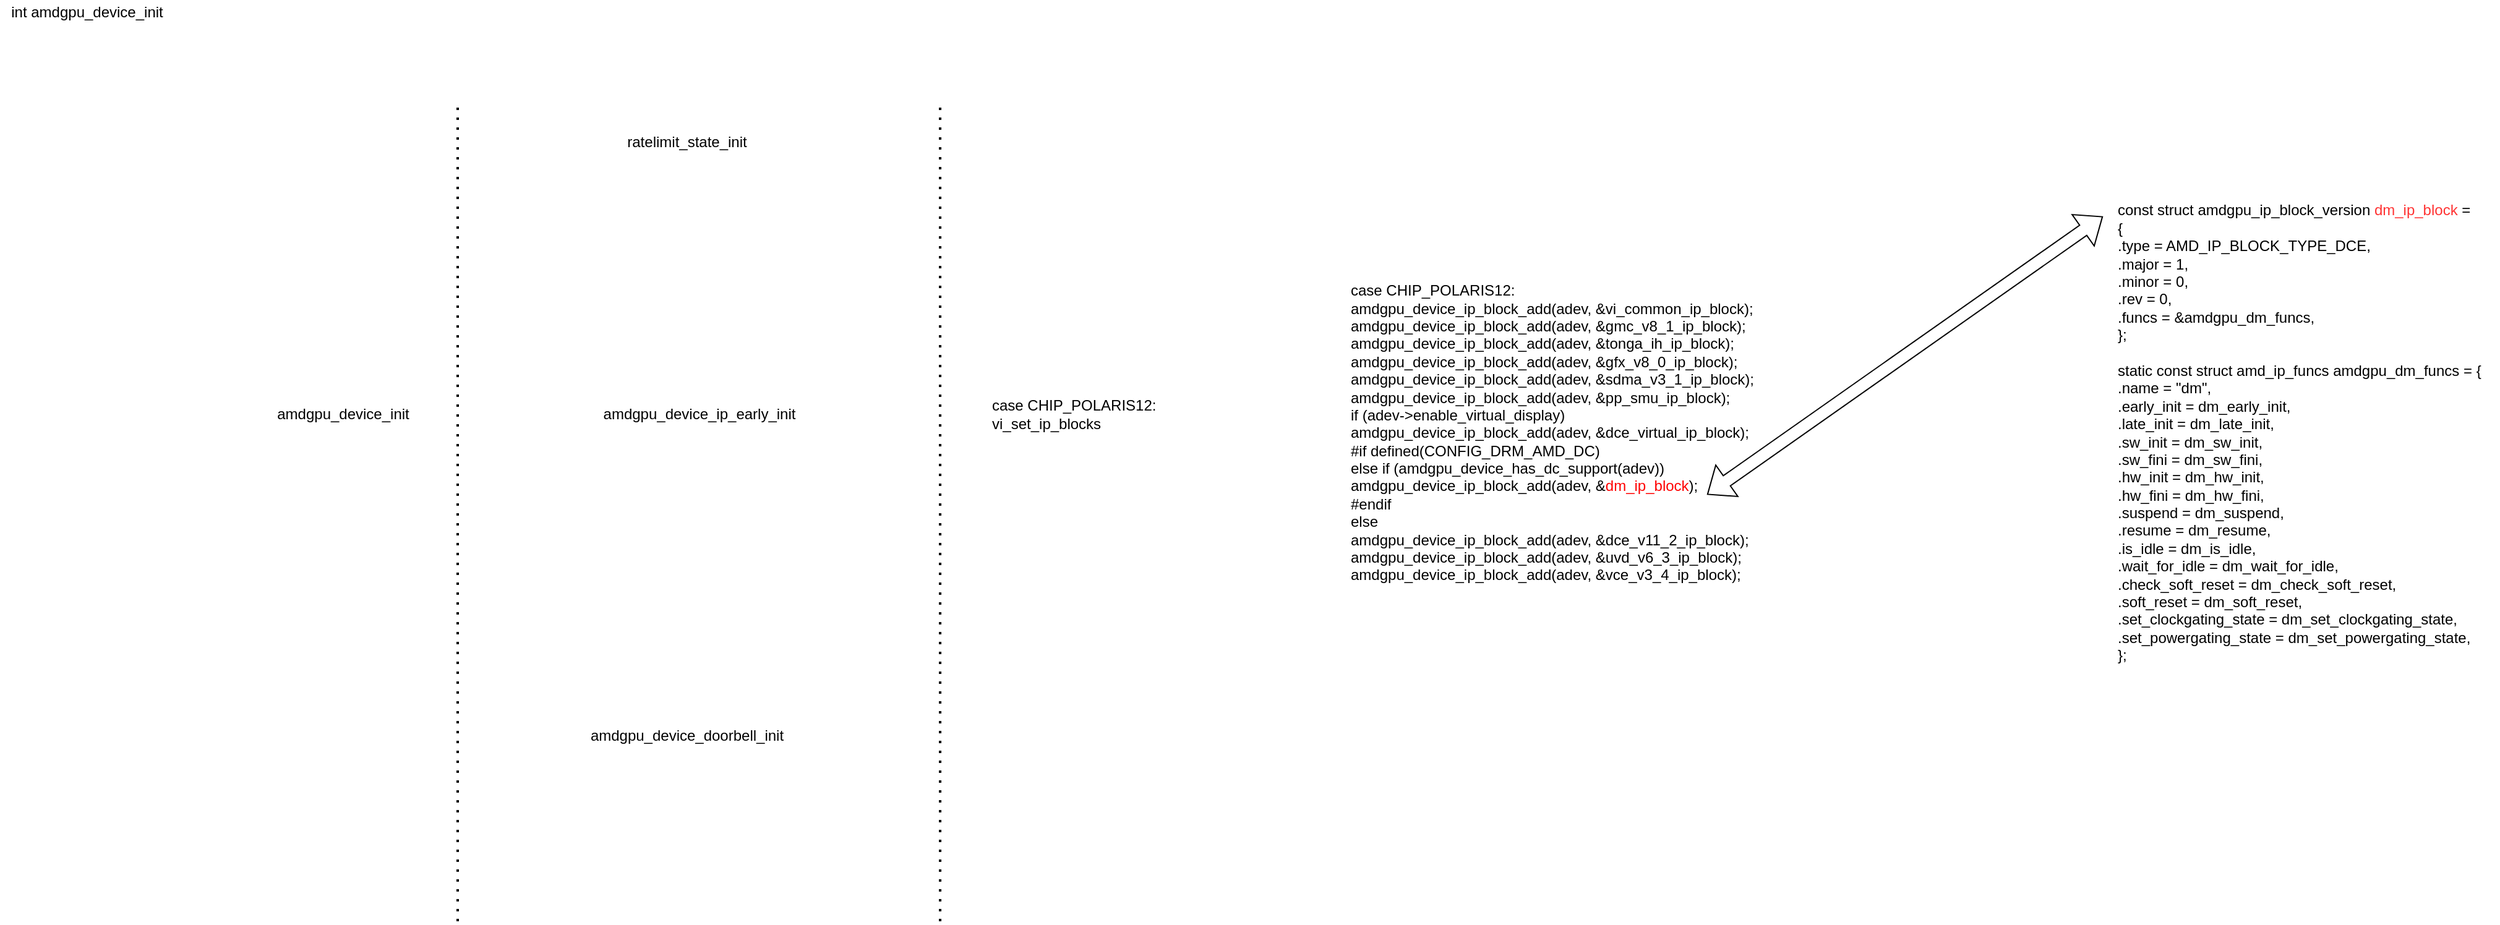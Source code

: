 <mxfile version="17.4.6" type="github">
  <diagram id="hGFMNqmb2zfe9tHskcBW" name="Page-1">
    <mxGraphModel dx="2249" dy="755" grid="1" gridSize="10" guides="1" tooltips="1" connect="1" arrows="1" fold="1" page="1" pageScale="1" pageWidth="827" pageHeight="1169" math="0" shadow="0">
      <root>
        <mxCell id="0" />
        <mxCell id="1" parent="0" />
        <mxCell id="GLmPlQLurBmdkAW1gnxs-1" value="int amdgpu_device_init" style="text;html=1;align=center;verticalAlign=middle;resizable=0;points=[];autosize=1;strokeColor=none;fillColor=none;" vertex="1" parent="1">
          <mxGeometry x="-690" y="115" width="140" height="20" as="geometry" />
        </mxCell>
        <mxCell id="GLmPlQLurBmdkAW1gnxs-2" value="amdgpu_device_init" style="text;html=1;align=center;verticalAlign=middle;resizable=0;points=[];autosize=1;strokeColor=none;fillColor=none;" vertex="1" parent="1">
          <mxGeometry x="-473" y="440" width="120" height="20" as="geometry" />
        </mxCell>
        <mxCell id="GLmPlQLurBmdkAW1gnxs-3" value="amdgpu_device_ip_early_init" style="text;html=1;align=center;verticalAlign=middle;resizable=0;points=[];autosize=1;strokeColor=none;fillColor=none;" vertex="1" parent="1">
          <mxGeometry x="-210" y="440" width="170" height="20" as="geometry" />
        </mxCell>
        <mxCell id="GLmPlQLurBmdkAW1gnxs-4" value="ratelimit_state_init" style="text;html=1;align=center;verticalAlign=middle;resizable=0;points=[];autosize=1;strokeColor=none;fillColor=none;" vertex="1" parent="1">
          <mxGeometry x="-190" y="220" width="110" height="20" as="geometry" />
        </mxCell>
        <mxCell id="GLmPlQLurBmdkAW1gnxs-5" value="amdgpu_device_doorbell_init" style="text;html=1;align=center;verticalAlign=middle;resizable=0;points=[];autosize=1;strokeColor=none;fillColor=none;" vertex="1" parent="1">
          <mxGeometry x="-220" y="700" width="170" height="20" as="geometry" />
        </mxCell>
        <mxCell id="GLmPlQLurBmdkAW1gnxs-7" value="case CHIP_POLARIS12:&lt;br&gt;vi_set_ip_blocks" style="text;html=1;align=left;verticalAlign=middle;resizable=0;points=[];autosize=1;strokeColor=none;fillColor=none;" vertex="1" parent="1">
          <mxGeometry x="110" y="435" width="150" height="30" as="geometry" />
        </mxCell>
        <mxCell id="GLmPlQLurBmdkAW1gnxs-8" value="&lt;div&gt;case CHIP_POLARIS12:&lt;br&gt;&lt;/div&gt;&lt;div&gt;&lt;span&gt;		&lt;/span&gt;amdgpu_device_ip_block_add(adev, &amp;amp;vi_common_ip_block);&lt;/div&gt;&lt;div&gt;&lt;span&gt;		&lt;/span&gt;amdgpu_device_ip_block_add(adev, &amp;amp;gmc_v8_1_ip_block);&lt;/div&gt;&lt;div&gt;&lt;span&gt;		&lt;/span&gt;amdgpu_device_ip_block_add(adev, &amp;amp;tonga_ih_ip_block);&lt;/div&gt;&lt;div&gt;&lt;span&gt;		&lt;/span&gt;amdgpu_device_ip_block_add(adev, &amp;amp;gfx_v8_0_ip_block);&lt;/div&gt;&lt;div&gt;&lt;span&gt;		&lt;/span&gt;amdgpu_device_ip_block_add(adev, &amp;amp;sdma_v3_1_ip_block);&lt;/div&gt;&lt;div&gt;&lt;span&gt;		&lt;/span&gt;amdgpu_device_ip_block_add(adev, &amp;amp;pp_smu_ip_block);&lt;/div&gt;&lt;div&gt;&lt;span&gt;		&lt;/span&gt;if (adev-&amp;gt;enable_virtual_display)&lt;/div&gt;&lt;div&gt;&lt;span&gt;			&lt;/span&gt;amdgpu_device_ip_block_add(adev, &amp;amp;dce_virtual_ip_block);&lt;/div&gt;&lt;div&gt;#if defined(CONFIG_DRM_AMD_DC)&lt;/div&gt;&lt;div&gt;&lt;span&gt;		&lt;/span&gt;else if (amdgpu_device_has_dc_support(adev))&lt;/div&gt;&lt;div&gt;&lt;span&gt;			&lt;/span&gt;amdgpu_device_ip_block_add(adev, &amp;amp;&lt;font color=&quot;#ff0000&quot;&gt;dm_ip_block&lt;/font&gt;);&lt;/div&gt;&lt;div&gt;#endif&lt;/div&gt;&lt;div&gt;&lt;span&gt;		&lt;/span&gt;else&lt;/div&gt;&lt;div&gt;&lt;span&gt;			&lt;/span&gt;amdgpu_device_ip_block_add(adev, &amp;amp;dce_v11_2_ip_block);&lt;/div&gt;&lt;div&gt;&lt;span&gt;		&lt;/span&gt;amdgpu_device_ip_block_add(adev, &amp;amp;uvd_v6_3_ip_block);&lt;/div&gt;&lt;div&gt;&lt;span&gt;		&lt;/span&gt;amdgpu_device_ip_block_add(adev, &amp;amp;vce_v3_4_ip_block);&lt;/div&gt;" style="text;html=1;align=left;verticalAlign=middle;resizable=0;points=[];autosize=1;strokeColor=none;fillColor=none;" vertex="1" parent="1">
          <mxGeometry x="400" y="345" width="340" height="240" as="geometry" />
        </mxCell>
        <mxCell id="GLmPlQLurBmdkAW1gnxs-9" value="&lt;div&gt;&lt;div&gt;const struct amdgpu_ip_block_version &lt;font color=&quot;#ff3333&quot;&gt;dm_ip_block&lt;/font&gt; =&lt;/div&gt;&lt;div&gt;{&lt;/div&gt;&lt;div&gt;&lt;span&gt;	&lt;/span&gt;.type = AMD_IP_BLOCK_TYPE_DCE,&lt;/div&gt;&lt;div&gt;&lt;span&gt;	&lt;/span&gt;.major = 1,&lt;/div&gt;&lt;div&gt;&lt;span&gt;	&lt;/span&gt;.minor = 0,&lt;/div&gt;&lt;div&gt;&lt;span&gt;	&lt;/span&gt;.rev = 0,&lt;/div&gt;&lt;div&gt;&lt;span&gt;	&lt;/span&gt;.funcs = &amp;amp;amdgpu_dm_funcs,&lt;/div&gt;&lt;div&gt;};&lt;/div&gt;&lt;/div&gt;&lt;div&gt;&lt;br&gt;&lt;/div&gt;&lt;div&gt;static const struct amd_ip_funcs amdgpu_dm_funcs = {&lt;/div&gt;&lt;div&gt;&lt;span&gt;	&lt;/span&gt;.name = &quot;dm&quot;,&lt;/div&gt;&lt;div&gt;&lt;span&gt;	&lt;/span&gt;.early_init = dm_early_init,&lt;/div&gt;&lt;div&gt;&lt;span&gt;	&lt;/span&gt;.late_init = dm_late_init,&lt;/div&gt;&lt;div&gt;&lt;span&gt;	&lt;/span&gt;.sw_init = dm_sw_init,&lt;/div&gt;&lt;div&gt;&lt;span&gt;	&lt;/span&gt;.sw_fini = dm_sw_fini,&lt;/div&gt;&lt;div&gt;&lt;span&gt;	&lt;/span&gt;.hw_init = dm_hw_init,&lt;/div&gt;&lt;div&gt;&lt;span&gt;	&lt;/span&gt;.hw_fini = dm_hw_fini,&lt;/div&gt;&lt;div&gt;&lt;span&gt;	&lt;/span&gt;.suspend = dm_suspend,&lt;/div&gt;&lt;div&gt;&lt;span&gt;	&lt;/span&gt;.resume = dm_resume,&lt;/div&gt;&lt;div&gt;&lt;span&gt;	&lt;/span&gt;.is_idle = dm_is_idle,&lt;/div&gt;&lt;div&gt;&lt;span&gt;	&lt;/span&gt;.wait_for_idle = dm_wait_for_idle,&lt;/div&gt;&lt;div&gt;&lt;span&gt;	&lt;/span&gt;.check_soft_reset = dm_check_soft_reset,&lt;/div&gt;&lt;div&gt;&lt;span&gt;	&lt;/span&gt;.soft_reset = dm_soft_reset,&lt;/div&gt;&lt;div&gt;&lt;span&gt;	&lt;/span&gt;.set_clockgating_state = dm_set_clockgating_state,&lt;/div&gt;&lt;div&gt;&lt;span&gt;	&lt;/span&gt;.set_powergating_state = dm_set_powergating_state,&lt;/div&gt;&lt;div&gt;};&lt;/div&gt;" style="text;html=1;align=left;verticalAlign=middle;resizable=0;points=[];autosize=1;strokeColor=none;fillColor=none;" vertex="1" parent="1">
          <mxGeometry x="1020" y="280" width="310" height="370" as="geometry" />
        </mxCell>
        <mxCell id="GLmPlQLurBmdkAW1gnxs-11" value="" style="endArrow=none;dashed=1;html=1;dashPattern=1 3;strokeWidth=2;rounded=0;fontColor=#FF3333;" edge="1" parent="1">
          <mxGeometry width="50" height="50" relative="1" as="geometry">
            <mxPoint x="-320" y="860" as="sourcePoint" />
            <mxPoint x="-320" y="200" as="targetPoint" />
          </mxGeometry>
        </mxCell>
        <mxCell id="GLmPlQLurBmdkAW1gnxs-12" value="" style="endArrow=none;dashed=1;html=1;dashPattern=1 3;strokeWidth=2;rounded=0;fontColor=#FF3333;" edge="1" parent="1">
          <mxGeometry width="50" height="50" relative="1" as="geometry">
            <mxPoint x="70" y="860" as="sourcePoint" />
            <mxPoint x="70" y="200" as="targetPoint" />
          </mxGeometry>
        </mxCell>
        <mxCell id="GLmPlQLurBmdkAW1gnxs-13" value="" style="shape=flexArrow;endArrow=classic;startArrow=classic;html=1;rounded=0;fontColor=#FF3333;" edge="1" parent="1">
          <mxGeometry width="100" height="100" relative="1" as="geometry">
            <mxPoint x="690" y="515" as="sourcePoint" />
            <mxPoint x="1010" y="290" as="targetPoint" />
          </mxGeometry>
        </mxCell>
      </root>
    </mxGraphModel>
  </diagram>
</mxfile>
